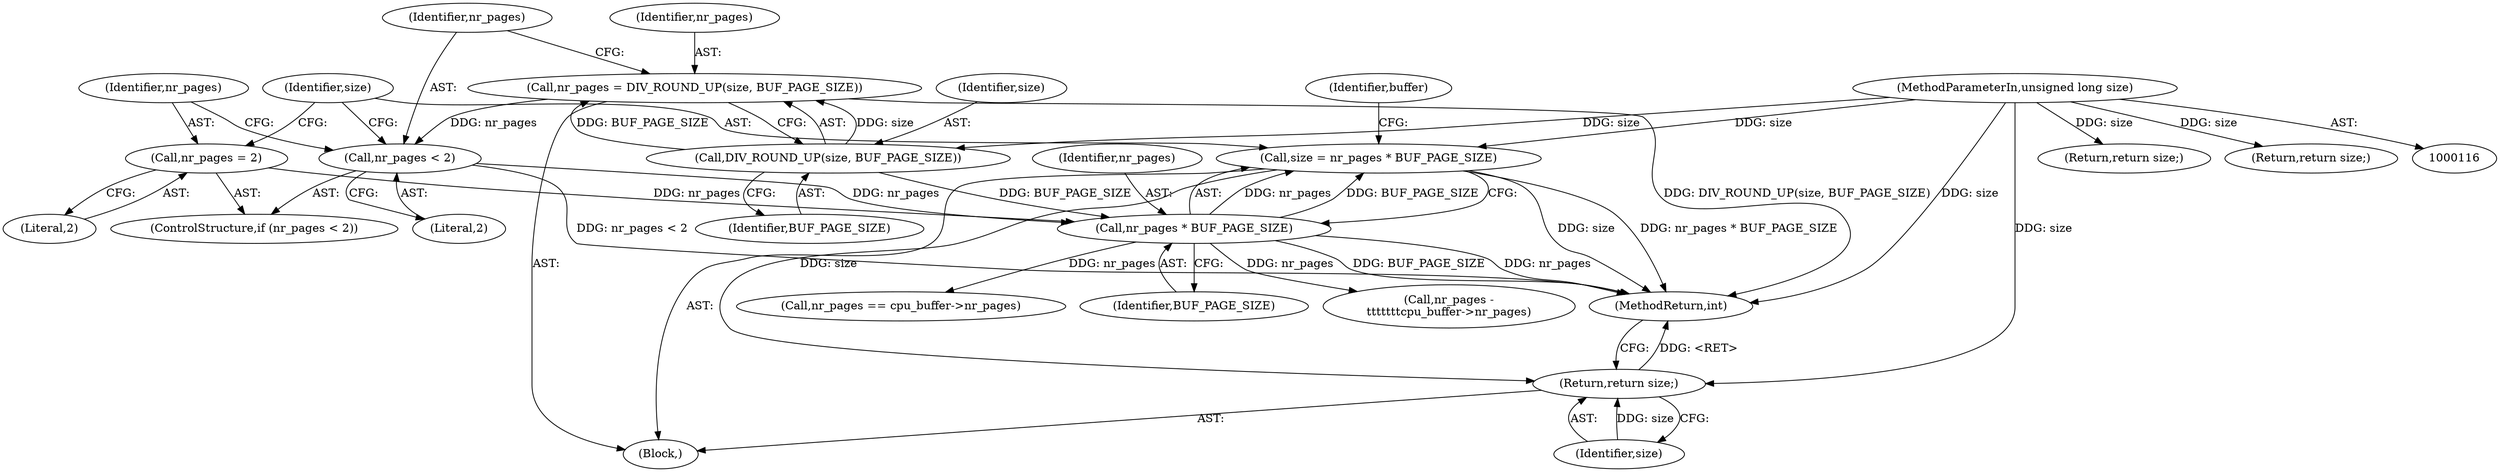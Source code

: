 digraph "0_linux_59643d1535eb220668692a5359de22545af579f6@integer" {
"1000158" [label="(Call,size = nr_pages * BUF_PAGE_SIZE)"];
"1000160" [label="(Call,nr_pages * BUF_PAGE_SIZE)"];
"1000152" [label="(Call,nr_pages < 2)"];
"1000146" [label="(Call,nr_pages = DIV_ROUND_UP(size, BUF_PAGE_SIZE))"];
"1000148" [label="(Call,DIV_ROUND_UP(size, BUF_PAGE_SIZE))"];
"1000118" [label="(MethodParameterIn,unsigned long size)"];
"1000155" [label="(Call,nr_pages = 2)"];
"1000410" [label="(Return,return size;)"];
"1000146" [label="(Call,nr_pages = DIV_ROUND_UP(size, BUF_PAGE_SIZE))"];
"1000131" [label="(Return,return size;)"];
"1000161" [label="(Identifier,nr_pages)"];
"1000160" [label="(Call,nr_pages * BUF_PAGE_SIZE)"];
"1000150" [label="(Identifier,BUF_PAGE_SIZE)"];
"1000155" [label="(Call,nr_pages = 2)"];
"1000144" [label="(Return,return size;)"];
"1000162" [label="(Identifier,BUF_PAGE_SIZE)"];
"1000147" [label="(Identifier,nr_pages)"];
"1000152" [label="(Call,nr_pages < 2)"];
"1000194" [label="(Call,nr_pages -\n\t\t\t\t\t\t\tcpu_buffer->nr_pages)"];
"1000167" [label="(Identifier,buffer)"];
"1000159" [label="(Identifier,size)"];
"1000410" [label="(Return,return size;)"];
"1000148" [label="(Call,DIV_ROUND_UP(size, BUF_PAGE_SIZE))"];
"1000411" [label="(Identifier,size)"];
"1000157" [label="(Literal,2)"];
"1000308" [label="(Call,nr_pages == cpu_buffer->nr_pages)"];
"1000158" [label="(Call,size = nr_pages * BUF_PAGE_SIZE)"];
"1000450" [label="(MethodReturn,int)"];
"1000153" [label="(Identifier,nr_pages)"];
"1000120" [label="(Block,)"];
"1000156" [label="(Identifier,nr_pages)"];
"1000149" [label="(Identifier,size)"];
"1000151" [label="(ControlStructure,if (nr_pages < 2))"];
"1000154" [label="(Literal,2)"];
"1000118" [label="(MethodParameterIn,unsigned long size)"];
"1000158" -> "1000120"  [label="AST: "];
"1000158" -> "1000160"  [label="CFG: "];
"1000159" -> "1000158"  [label="AST: "];
"1000160" -> "1000158"  [label="AST: "];
"1000167" -> "1000158"  [label="CFG: "];
"1000158" -> "1000450"  [label="DDG: size"];
"1000158" -> "1000450"  [label="DDG: nr_pages * BUF_PAGE_SIZE"];
"1000160" -> "1000158"  [label="DDG: nr_pages"];
"1000160" -> "1000158"  [label="DDG: BUF_PAGE_SIZE"];
"1000118" -> "1000158"  [label="DDG: size"];
"1000158" -> "1000410"  [label="DDG: size"];
"1000160" -> "1000162"  [label="CFG: "];
"1000161" -> "1000160"  [label="AST: "];
"1000162" -> "1000160"  [label="AST: "];
"1000160" -> "1000450"  [label="DDG: BUF_PAGE_SIZE"];
"1000160" -> "1000450"  [label="DDG: nr_pages"];
"1000152" -> "1000160"  [label="DDG: nr_pages"];
"1000155" -> "1000160"  [label="DDG: nr_pages"];
"1000148" -> "1000160"  [label="DDG: BUF_PAGE_SIZE"];
"1000160" -> "1000194"  [label="DDG: nr_pages"];
"1000160" -> "1000308"  [label="DDG: nr_pages"];
"1000152" -> "1000151"  [label="AST: "];
"1000152" -> "1000154"  [label="CFG: "];
"1000153" -> "1000152"  [label="AST: "];
"1000154" -> "1000152"  [label="AST: "];
"1000156" -> "1000152"  [label="CFG: "];
"1000159" -> "1000152"  [label="CFG: "];
"1000152" -> "1000450"  [label="DDG: nr_pages < 2"];
"1000146" -> "1000152"  [label="DDG: nr_pages"];
"1000146" -> "1000120"  [label="AST: "];
"1000146" -> "1000148"  [label="CFG: "];
"1000147" -> "1000146"  [label="AST: "];
"1000148" -> "1000146"  [label="AST: "];
"1000153" -> "1000146"  [label="CFG: "];
"1000146" -> "1000450"  [label="DDG: DIV_ROUND_UP(size, BUF_PAGE_SIZE)"];
"1000148" -> "1000146"  [label="DDG: size"];
"1000148" -> "1000146"  [label="DDG: BUF_PAGE_SIZE"];
"1000148" -> "1000150"  [label="CFG: "];
"1000149" -> "1000148"  [label="AST: "];
"1000150" -> "1000148"  [label="AST: "];
"1000118" -> "1000148"  [label="DDG: size"];
"1000118" -> "1000116"  [label="AST: "];
"1000118" -> "1000450"  [label="DDG: size"];
"1000118" -> "1000131"  [label="DDG: size"];
"1000118" -> "1000144"  [label="DDG: size"];
"1000118" -> "1000410"  [label="DDG: size"];
"1000155" -> "1000151"  [label="AST: "];
"1000155" -> "1000157"  [label="CFG: "];
"1000156" -> "1000155"  [label="AST: "];
"1000157" -> "1000155"  [label="AST: "];
"1000159" -> "1000155"  [label="CFG: "];
"1000410" -> "1000120"  [label="AST: "];
"1000410" -> "1000411"  [label="CFG: "];
"1000411" -> "1000410"  [label="AST: "];
"1000450" -> "1000410"  [label="CFG: "];
"1000410" -> "1000450"  [label="DDG: <RET>"];
"1000411" -> "1000410"  [label="DDG: size"];
}
